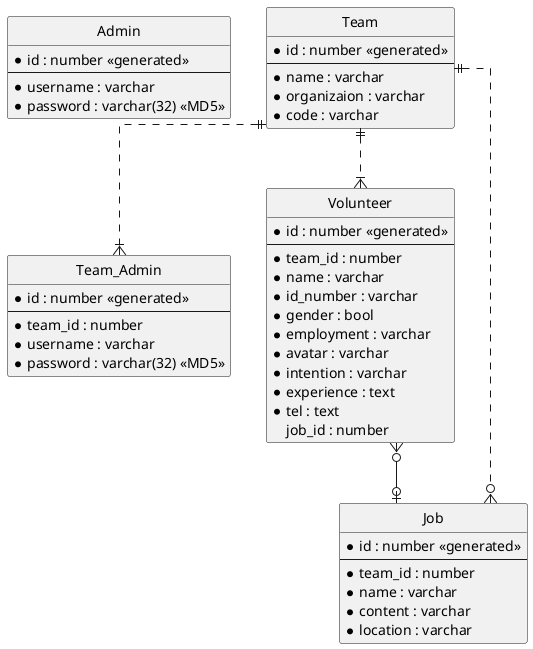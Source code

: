 @startuml database_er
' hide the spot
hide circle

' avoid problems with angled crows feet
skinparam linetype ortho

' 平台管理员
entity "Admin" as a1 {
    * id : number <<generated>>
    ---
    * username : varchar
    * password : varchar(32) <<MD5>>
}

' 团队管理员
entity "Team_Admin" as a2  {
    * id : number <<generated>>
    ---
    * team_id : number
    * username : varchar
    * password : varchar(32) <<MD5>>
}

' 团队
entity "Team" as t {
    * id : number <<generated>>
    ---
    * name : varchar
    * organizaion : varchar
    * code : varchar
}

' 志愿者
entity "Volunteer" as v {
    * id : number <<generated>>
    ---
    * team_id : number
    * name : varchar
    * id_number : varchar
    * gender : bool
    * employment : varchar
    * avatar : varchar
    * intention : varchar
    * experience : text
    * tel : text
    job_id : number
}

' 岗位
entity "Job" as j {
    * id : number <<generated>>
    ---
    * team_id : number
    * name : varchar
    * content : varchar
    * location : varchar
}

t ||..|{ a2
t ||..|{ v
t ||..o{ j
v }o--o| j
'
@enduml
